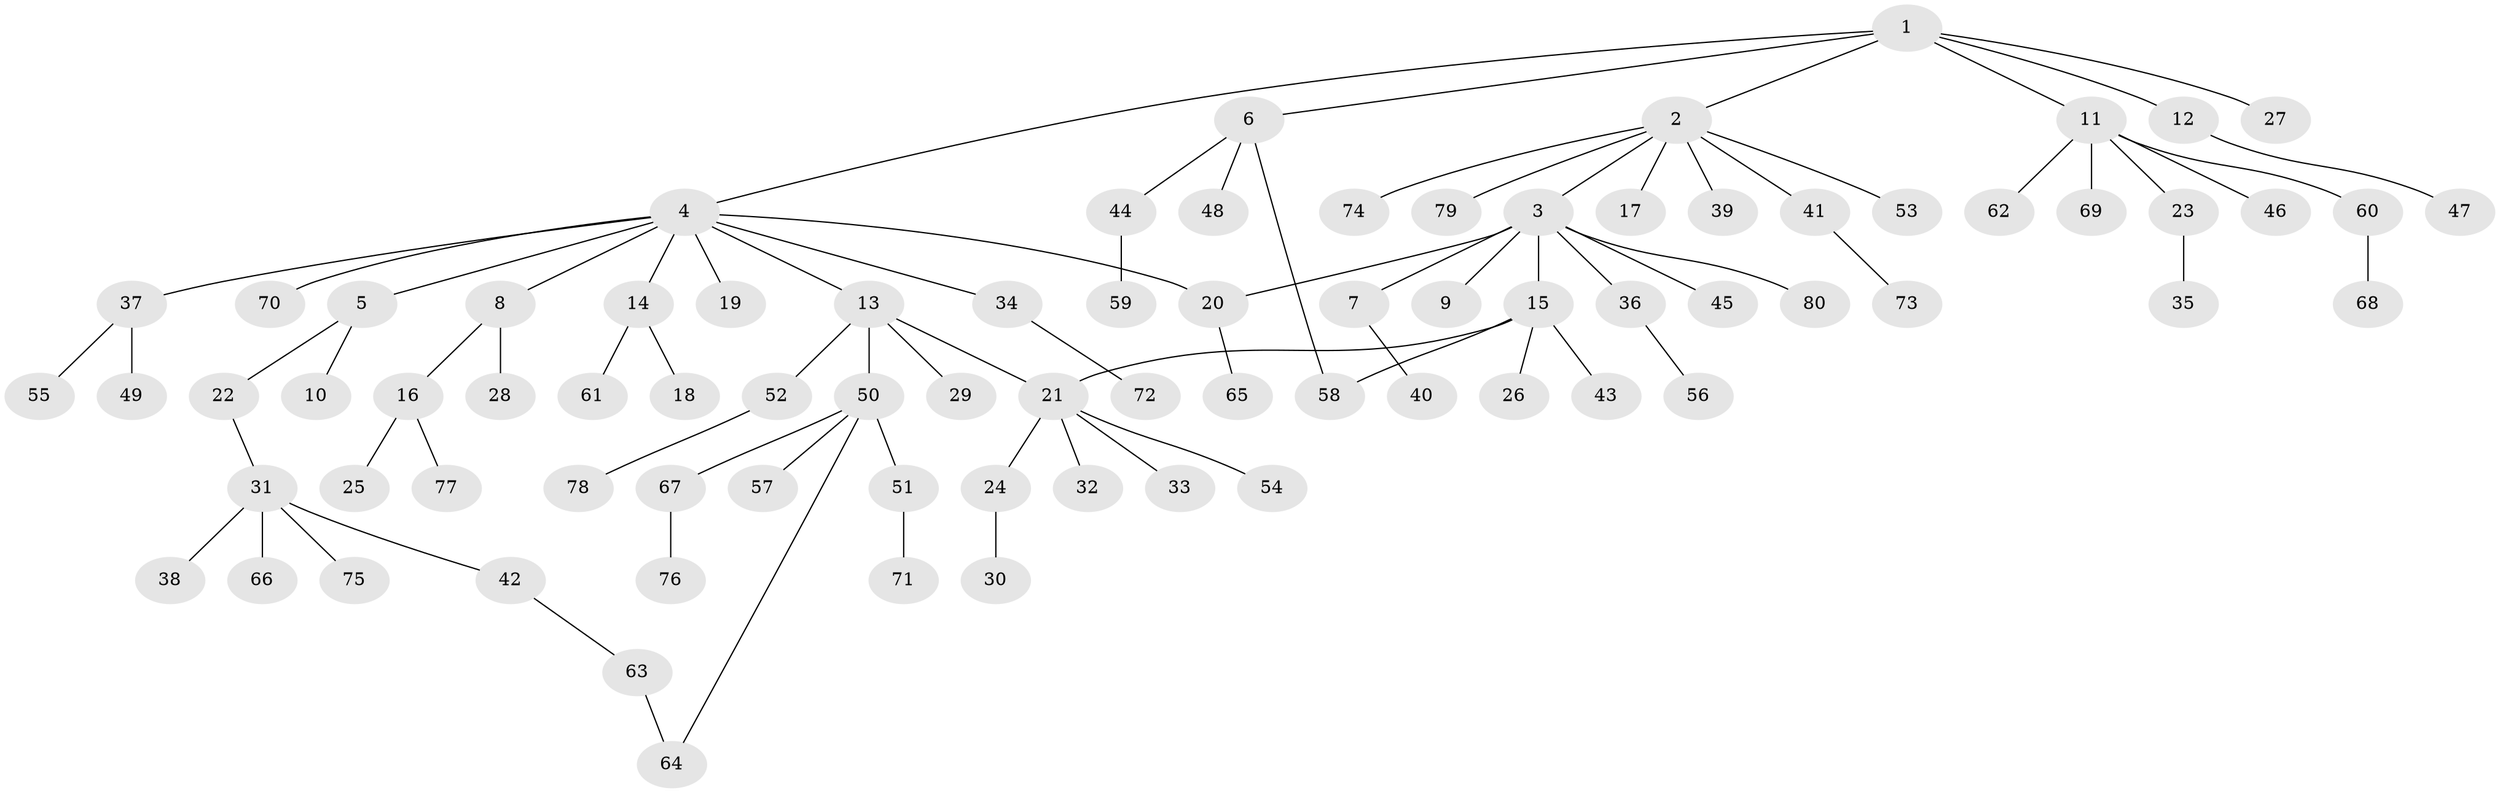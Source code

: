 // Generated by graph-tools (version 1.1) at 2025/11/02/27/25 16:11:13]
// undirected, 80 vertices, 83 edges
graph export_dot {
graph [start="1"]
  node [color=gray90,style=filled];
  1;
  2;
  3;
  4;
  5;
  6;
  7;
  8;
  9;
  10;
  11;
  12;
  13;
  14;
  15;
  16;
  17;
  18;
  19;
  20;
  21;
  22;
  23;
  24;
  25;
  26;
  27;
  28;
  29;
  30;
  31;
  32;
  33;
  34;
  35;
  36;
  37;
  38;
  39;
  40;
  41;
  42;
  43;
  44;
  45;
  46;
  47;
  48;
  49;
  50;
  51;
  52;
  53;
  54;
  55;
  56;
  57;
  58;
  59;
  60;
  61;
  62;
  63;
  64;
  65;
  66;
  67;
  68;
  69;
  70;
  71;
  72;
  73;
  74;
  75;
  76;
  77;
  78;
  79;
  80;
  1 -- 2;
  1 -- 4;
  1 -- 6;
  1 -- 11;
  1 -- 12;
  1 -- 27;
  2 -- 3;
  2 -- 17;
  2 -- 39;
  2 -- 41;
  2 -- 53;
  2 -- 74;
  2 -- 79;
  3 -- 7;
  3 -- 9;
  3 -- 15;
  3 -- 20;
  3 -- 36;
  3 -- 45;
  3 -- 80;
  4 -- 5;
  4 -- 8;
  4 -- 13;
  4 -- 14;
  4 -- 19;
  4 -- 20;
  4 -- 34;
  4 -- 37;
  4 -- 70;
  5 -- 10;
  5 -- 22;
  6 -- 44;
  6 -- 48;
  6 -- 58;
  7 -- 40;
  8 -- 16;
  8 -- 28;
  11 -- 23;
  11 -- 46;
  11 -- 60;
  11 -- 62;
  11 -- 69;
  12 -- 47;
  13 -- 21;
  13 -- 29;
  13 -- 50;
  13 -- 52;
  14 -- 18;
  14 -- 61;
  15 -- 21;
  15 -- 26;
  15 -- 43;
  15 -- 58;
  16 -- 25;
  16 -- 77;
  20 -- 65;
  21 -- 24;
  21 -- 32;
  21 -- 33;
  21 -- 54;
  22 -- 31;
  23 -- 35;
  24 -- 30;
  31 -- 38;
  31 -- 42;
  31 -- 66;
  31 -- 75;
  34 -- 72;
  36 -- 56;
  37 -- 49;
  37 -- 55;
  41 -- 73;
  42 -- 63;
  44 -- 59;
  50 -- 51;
  50 -- 57;
  50 -- 64;
  50 -- 67;
  51 -- 71;
  52 -- 78;
  60 -- 68;
  63 -- 64;
  67 -- 76;
}
